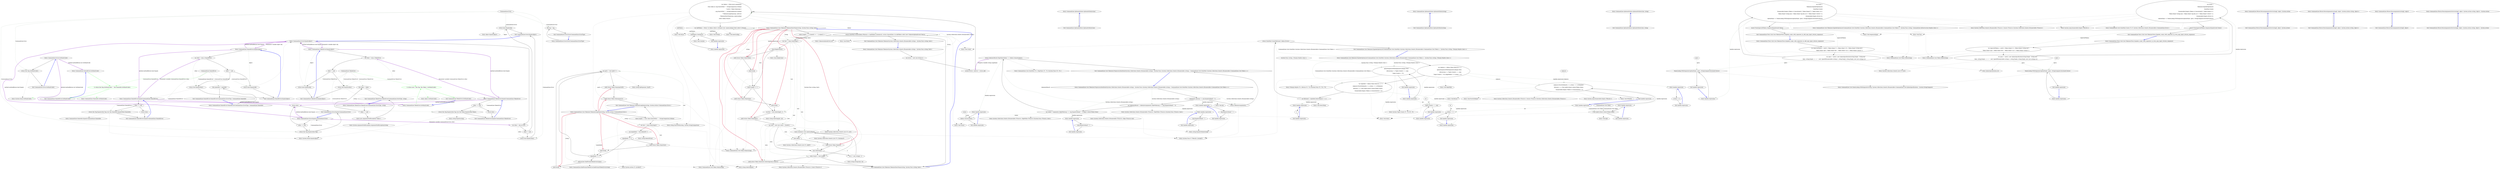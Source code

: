 digraph  {
d34 [cluster="CommandLine.TokenError.GetHashCode()", color=green, community=0, label="0: return new { this.Tag, this.Token }.GetHashCode();", span="164-164"];
d87 [label="CommandLine.TokenError", span=""];
d33 [cluster="CommandLine.TokenError.GetHashCode()", label="Entry CommandLine.TokenError.GetHashCode()", span="162-162"];
d35 [cluster="CommandLine.TokenError.GetHashCode()", label="Exit CommandLine.TokenError.GetHashCode()", span="162-162"];
d36 [cluster="object.GetHashCode()", label="Entry object.GetHashCode()", span="0-0"];
d55 [cluster="CommandLine.NamedError.GetHashCode()", color=green, community=0, label="0: return this.Tag.GetHashCode() ^ this.NameInfo.GetHashCode();", span="237-237"];
d88 [label="CommandLine.NamedError", span=""];
d54 [cluster="CommandLine.NamedError.GetHashCode()", label="Entry CommandLine.NamedError.GetHashCode()", span="235-235"];
d56 [cluster="CommandLine.NamedError.GetHashCode()", label="Exit CommandLine.NamedError.GetHashCode()", span="235-235"];
d14 [cluster="System.Enum.GetHashCode()", label="Entry System.Enum.GetHashCode()", span="0-0"];
d57 [cluster="CommandLine.NameInfo.GetHashCode()", label="Entry CommandLine.NameInfo.GetHashCode()", span="98-98"];
d23 [cluster="CommandLine.TokenError.TokenError(CommandLine.ErrorType, string)", label="this.token = token", span="131-131"];
d29 [cluster="CommandLine.TokenError.Equals(object)", label="return this.Equals(other);", span="152-152"];
d30 [cluster="CommandLine.TokenError.Equals(object)", label="return base.Equals(obj);", span="155-155"];
d39 [cluster="CommandLine.TokenError.Equals(CommandLine.TokenError)", label="return this.Tag.Equals(other.Tag) && this.Token.Equals(other.Token);", span="179-179"];
d11 [cluster="CommandLine.Error.GetHashCode()", label="Entry CommandLine.Error.GetHashCode()", span="98-98"];
d45 [cluster="CommandLine.NamedError.NamedError(CommandLine.ErrorType, CommandLine.NameInfo)", label="this.nameInfo = nameInfo", span="204-204"];
d50 [cluster="CommandLine.NamedError.Equals(object)", label="return this.Equals(other);", span="225-225"];
d51 [cluster="CommandLine.NamedError.Equals(object)", label="return base.Equals(obj);", span="228-228"];
d60 [cluster="CommandLine.NamedError.Equals(CommandLine.NamedError)", label="return this.Tag.Equals(other.Tag) && this.NameInfo.Equals(other.NameInfo);", span="252-252"];
d12 [cluster="CommandLine.Error.GetHashCode()", label="return this.Tag.GetHashCode();", span="100-100"];
d20 [cluster="CommandLine.TokenError.TokenError(CommandLine.ErrorType, string)", label="Entry CommandLine.TokenError.TokenError(CommandLine.ErrorType, string)", span="126-126"];
d21 [cluster="CommandLine.TokenError.TokenError(CommandLine.ErrorType, string)", label="token == null", span="129-129"];
d24 [cluster="CommandLine.TokenError.TokenError(CommandLine.ErrorType, string)", label="Exit CommandLine.TokenError.TokenError(CommandLine.ErrorType, string)", span="126-126"];
d27 [cluster="CommandLine.TokenError.Equals(object)", label="var other = obj as TokenError", span="149-149"];
d28 [cluster="CommandLine.TokenError.Equals(object)", label="other != null", span="150-150"];
d31 [cluster="CommandLine.TokenError.Equals(object)", label="Exit CommandLine.TokenError.Equals(object)", span="147-147"];
d32 [cluster="CommandLine.TokenError.Equals(CommandLine.TokenError)", label="Entry CommandLine.TokenError.Equals(CommandLine.TokenError)", span="172-172"];
d26 [cluster="CommandLine.TokenError.Equals(object)", label="Entry CommandLine.TokenError.Equals(object)", span="147-147"];
d3 [cluster="CommandLine.Error.Equals(object)", label="Entry CommandLine.Error.Equals(object)", span="83-83"];
d37 [cluster="CommandLine.TokenError.Equals(CommandLine.TokenError)", label="other == null", span="174-174"];
d40 [cluster="CommandLine.TokenError.Equals(CommandLine.TokenError)", label="Exit CommandLine.TokenError.Equals(CommandLine.TokenError)", span="172-172"];
d19 [cluster="System.Enum.Equals(object)", label="Entry System.Enum.Equals(object)", span="0-0"];
d41 [cluster="string.Equals(string)", label="Entry string.Equals(string)", span="0-0"];
d13 [cluster="CommandLine.Error.GetHashCode()", label="Exit CommandLine.Error.GetHashCode()", span="98-98"];
d44 [cluster="CommandLine.NamedError.NamedError(CommandLine.ErrorType, CommandLine.NameInfo)", label="Entry CommandLine.NamedError.NamedError(CommandLine.ErrorType, CommandLine.NameInfo)", span="201-201"];
d46 [cluster="CommandLine.NamedError.NamedError(CommandLine.ErrorType, CommandLine.NameInfo)", label="Exit CommandLine.NamedError.NamedError(CommandLine.ErrorType, CommandLine.NameInfo)", span="201-201"];
d48 [cluster="CommandLine.NamedError.Equals(object)", label="var other = obj as NamedError", span="222-222"];
d49 [cluster="CommandLine.NamedError.Equals(object)", label="other != null", span="223-223"];
d52 [cluster="CommandLine.NamedError.Equals(object)", label="Exit CommandLine.NamedError.Equals(object)", span="220-220"];
d53 [cluster="CommandLine.NamedError.Equals(CommandLine.NamedError)", label="Entry CommandLine.NamedError.Equals(CommandLine.NamedError)", span="245-245"];
d47 [cluster="CommandLine.NamedError.Equals(object)", label="Entry CommandLine.NamedError.Equals(object)", span="220-220"];
d58 [cluster="CommandLine.NamedError.Equals(CommandLine.NamedError)", label="other == null", span="247-247"];
d61 [cluster="CommandLine.NamedError.Equals(CommandLine.NamedError)", label="Exit CommandLine.NamedError.Equals(CommandLine.NamedError)", span="245-245"];
d62 [cluster="CommandLine.NameInfo.Equals(CommandLine.NameInfo)", label="Entry CommandLine.NameInfo.Equals(CommandLine.NameInfo)", span="108-108"];
d86 [label="CommandLine.Error", span=""];
d22 [cluster="CommandLine.TokenError.TokenError(CommandLine.ErrorType, string)", label="throw new ArgumentNullException(''token'');", span="129-129"];
d16 [cluster="CommandLine.Error.Equals(CommandLine.Error)", label="return false;", span="112-112"];
d8 [cluster="CommandLine.Error.Equals(object)", label="Exit CommandLine.Error.Equals(object)", span="83-83"];
d4 [cluster="CommandLine.Error.Equals(object)", label="var other = obj as Error", span="85-85"];
d7 [cluster="CommandLine.Error.Equals(object)", label="return base.Equals(obj);", span="91-91"];
d9 [cluster="CommandLine.Error.Equals(CommandLine.Error)", label="Entry CommandLine.Error.Equals(CommandLine.Error)", span="108-108"];
d38 [cluster="CommandLine.TokenError.Equals(CommandLine.TokenError)", label="return false;", span="176-176"];
d17 [cluster="CommandLine.Error.Equals(CommandLine.Error)", label="return this.Tag.Equals(other.Tag);", span="115-115"];
d59 [cluster="CommandLine.NamedError.Equals(CommandLine.NamedError)", label="return false;", span="249-249"];
d1 [cluster="CommandLine.Error.Error(CommandLine.ErrorType)", label="this.tag = tag", span="67-67"];
d6 [cluster="CommandLine.Error.Equals(object)", label="return this.Equals(other);", span="88-88"];
d25 [cluster="System.ArgumentNullException.ArgumentNullException(string)", label="Entry System.ArgumentNullException.ArgumentNullException(string)", span="0-0"];
d15 [cluster="CommandLine.Error.Equals(CommandLine.Error)", label="other == null", span="110-110"];
d18 [cluster="CommandLine.Error.Equals(CommandLine.Error)", label="Exit CommandLine.Error.Equals(CommandLine.Error)", span="108-108"];
d5 [cluster="CommandLine.Error.Equals(object)", label="other != null", span="86-86"];
d10 [cluster="object.Equals(object)", label="Entry object.Equals(object)", span="0-0"];
d0 [cluster="CommandLine.Error.Error(CommandLine.ErrorType)", label="Entry CommandLine.Error.Error(CommandLine.ErrorType)", span="65-65"];
d2 [cluster="CommandLine.Error.Error(CommandLine.ErrorType)", label="Exit CommandLine.Error.Error(CommandLine.ErrorType)", span="65-65"];
m0_130 [cluster="string.Split(params char[])", file="NameInfo.cs", label="Entry string.Split(params char[])", span="0-0"];
m0_62 [cluster="CSharpx.Maybe<T1>.Return<T1, T2>(System.Func<T1, T2>, T2)", file="NameInfo.cs", label="Entry CSharpx.Maybe<T1>.Return<T1, T2>(System.Func<T1, T2>, T2)", span="126-126"];
m0_14 [cluster="Unk.nameLookup", file="NameInfo.cs", label="Entry Unk.nameLookup", span=""];
m0_75 [cluster="System.Collections.Generic.IEnumerable<TSource>.Concat<TSource>(System.Collections.Generic.IEnumerable<TSource>)", file="NameInfo.cs", label="Entry System.Collections.Generic.IEnumerable<TSource>.Concat<TSource>(System.Collections.Generic.IEnumerable<TSource>)", span="0-0"];
m0_128 [cluster="CommandLine.BadFormatTokenError.BadFormatTokenError(string)", file="NameInfo.cs", label="Entry CommandLine.BadFormatTokenError.BadFormatTokenError(string)", span="196-196"];
m0_8 [cluster="string.StartsWith(string, System.StringComparison)", file="NameInfo.cs", label="Entry string.StartsWith(string, System.StringComparison)", span="0-0"];
m0_56 [cluster="Unk.SkipWhile", file="NameInfo.cs", label="Entry Unk.SkipWhile", span=""];
m0_108 [cluster="CommandLine.Core.Token.Name(string)", file="NameInfo.cs", label="Entry CommandLine.Core.Token.Name(string)", span="19-19"];
m0_129 [cluster="System.Action<T>.Invoke(T)", file="NameInfo.cs", label="Entry System.Action<T>.Invoke(T)", span="0-0"];
m0_30 [cluster="Unk.Any", file="NameInfo.cs", label="Entry Unk.Any", span=""];
m0_9 [cluster="CommandLine.Core.Token.Value(string)", file="NameInfo.cs", label="Entry CommandLine.Core.Token.Value(string)", span="24-24"];
m0_13 [cluster="Unk.IsName", file="NameInfo.cs", label="Entry Unk.IsName", span=""];
m0_32 [cluster="System.Func<T, TResult>.Invoke(T)", file="NameInfo.cs", label="Entry System.Func<T, TResult>.Invoke(T)", span="0-0"];
m0_15 [cluster="Unk.Where", file="NameInfo.cs", label="Entry Unk.Where", span=""];
m0_18 [cluster="Unk.Create", file="NameInfo.cs", label="Entry Unk.Create", span=""];
m0_74 [cluster="System.Linq.Enumerable.Empty<TResult>()", file="NameInfo.cs", label="Entry System.Linq.Enumerable.Empty<TResult>()", span="0-0"];
m0_109 [cluster="string.Substring(int, int)", file="NameInfo.cs", label="Entry string.Substring(int, int)", span="0-0"];
m0_110 [cluster="string.String(char, int)", file="NameInfo.cs", label="Entry string.String(char, int)", span="0-0"];
m0_22 [cluster="Unk.Contains", file="NameInfo.cs", label="Entry Unk.Contains", span=""];
m0_73 [cluster="Unk.ToMaybe", file="NameInfo.cs", label="Entry Unk.ToMaybe", span=""];
m0_61 [cluster="System.Tuple.Create<T1, T2>(T1, T2)", file="NameInfo.cs", label="Entry System.Tuple.Create<T1, T2>(T1, T2)", span="0-0"];
m0_80 [cluster="lambda expression", file="NameInfo.cs", label="Entry lambda expression", span="56-56"];
m0_20 [cluster="lambda expression", file="NameInfo.cs", label="!unkTokens.Contains(x)", span="29-29"];
m0_19 [cluster="lambda expression", file="NameInfo.cs", label="Entry lambda expression", span="29-29"];
m0_21 [cluster="lambda expression", file="NameInfo.cs", label="Exit lambda expression", span="29-29"];
m0_37 [cluster="lambda expression", file="NameInfo.cs", label="Entry lambda expression", span="36-36"];
m0_41 [cluster="lambda expression", file="NameInfo.cs", label="Entry lambda expression", span="38-38"];
m0_44 [cluster="lambda expression", file="NameInfo.cs", label="Entry lambda expression", span="39-39"];
m0_48 [cluster="lambda expression", file="NameInfo.cs", label="tokens.Concat(values)", span="40-40"];
m0_47 [cluster="lambda expression", file="NameInfo.cs", label="Entry lambda expression", span="40-40"];
m0_38 [cluster="lambda expression", file="NameInfo.cs", label="arg.EqualsOrdinal(''--'')", span="36-36"];
m0_39 [cluster="lambda expression", file="NameInfo.cs", label="Exit lambda expression", span="36-36"];
m0_42 [cluster="lambda expression", file="NameInfo.cs", label="!arg.EqualsOrdinal(''--'')", span="38-38"];
m0_43 [cluster="lambda expression", file="NameInfo.cs", label="Exit lambda expression", span="38-38"];
m0_45 [cluster="lambda expression", file="NameInfo.cs", label="!arg.EqualsOrdinal(''--'')", span="39-39"];
m0_46 [cluster="lambda expression", file="NameInfo.cs", label="Exit lambda expression", span="39-39"];
m0_49 [cluster="lambda expression", file="NameInfo.cs", label="Exit lambda expression", span="40-40"];
m0_59 [cluster="lambda expression", file="NameInfo.cs", label="optionSequenceWithSeparatorLookup(t.Text)\r\n                    .Return(sep => Tuple.Create(i + 1, sep),\r\n                        Tuple.Create(-1, '\0'))", span="50-52"];
m0_58 [cluster="lambda expression", file="NameInfo.cs", label="Entry lambda expression", span="49-52"];
m0_66 [cluster="lambda expression", file="NameInfo.cs", label="Entry lambda expression", span="52-52"];
m0_70 [cluster="lambda expression", file="NameInfo.cs", label="replaces.FirstOrDefault(x => x.Item1 == i).ToMaybe()\r\n                            .Return(r => t.Text.Split(r.Item2).Select(Token.Value),\r\n                                Enumerable.Empty<Token>().Concat(new[]{ t }))", span="55-57"];
m0_69 [cluster="lambda expression", file="NameInfo.cs", label="Entry lambda expression", span="54-57"];
m0_84 [cluster="lambda expression", file="NameInfo.cs", label="Entry lambda expression", span="59-59"];
m0_64 [cluster="lambda expression", file="NameInfo.cs", label="Tuple.Create(i + 1, sep)", span="51-51"];
m0_60 [cluster="lambda expression", file="NameInfo.cs", label="Exit lambda expression", span="49-52"];
m0_63 [cluster="lambda expression", file="NameInfo.cs", label="Entry lambda expression", span="51-51"];
m0_65 [cluster="lambda expression", file="NameInfo.cs", label="Exit lambda expression", span="51-51"];
m0_67 [cluster="lambda expression", file="NameInfo.cs", label="x.Item1 < 0", span="52-52"];
m0_68 [cluster="lambda expression", file="NameInfo.cs", label="Exit lambda expression", span="52-52"];
m0_78 [cluster="lambda expression", file="NameInfo.cs", label="x.Item1 == i", span="55-55"];
m0_81 [cluster="lambda expression", file="NameInfo.cs", label="t.Text.Split(r.Item2).Select(Token.Value)", span="56-56"];
m0_71 [cluster="lambda expression", file="NameInfo.cs", label="Exit lambda expression", span="54-57"];
m0_77 [cluster="lambda expression", file="NameInfo.cs", label="Entry lambda expression", span="55-55"];
m0_79 [cluster="lambda expression", file="NameInfo.cs", label="Exit lambda expression", span="55-55"];
m0_82 [cluster="lambda expression", file="NameInfo.cs", label="Exit lambda expression", span="56-56"];
m0_85 [cluster="lambda expression", file="NameInfo.cs", label=x, span="59-59"];
m0_86 [cluster="lambda expression", file="NameInfo.cs", label="Exit lambda expression", span="59-59"];
m0_34 [cluster="System.Collections.Generic.IEnumerable<TSource>.Skip<TSource>(int)", file="NameInfo.cs", label="Entry System.Collections.Generic.IEnumerable<TSource>.Skip<TSource>(int)", span="0-0"];
m0_10 [cluster="CommandLine.Core.Tokenizer.TokenizeLongName(string, System.Action<CommandLine.Error>)", file="NameInfo.cs", label="Entry CommandLine.Core.Tokenizer.TokenizeLongName(string, System.Action<CommandLine.Error>)", span="109-109"];
m0_114 [cluster="CommandLine.Core.Tokenizer.TokenizeLongName(string, System.Action<CommandLine.Error>)", file="NameInfo.cs", label="value.Length > 2 && value.StartsWith(''--'', StringComparison.Ordinal)", span="113-113"];
m0_118 [cluster="CommandLine.Core.Tokenizer.TokenizeLongName(string, System.Action<CommandLine.Error>)", file="NameInfo.cs", label="yield return Token.Name(text);", span="119-119"];
m0_119 [cluster="CommandLine.Core.Tokenizer.TokenizeLongName(string, System.Action<CommandLine.Error>)", file="NameInfo.cs", label="yield break;", span="120-120"];
m0_122 [cluster="CommandLine.Core.Tokenizer.TokenizeLongName(string, System.Action<CommandLine.Error>)", file="NameInfo.cs", label="yield break;", span="125-125"];
m0_124 [cluster="CommandLine.Core.Tokenizer.TokenizeLongName(string, System.Action<CommandLine.Error>)", file="NameInfo.cs", label="yield return Token.Name(parts[0]);", span="128-128"];
m0_125 [cluster="CommandLine.Core.Tokenizer.TokenizeLongName(string, System.Action<CommandLine.Error>)", file="NameInfo.cs", label="yield return Token.Value(parts[1]);", span="129-129"];
m0_115 [cluster="CommandLine.Core.Tokenizer.TokenizeLongName(string, System.Action<CommandLine.Error>)", file="NameInfo.cs", label="var text = value.Substring(2)", span="115-115"];
m0_121 [cluster="CommandLine.Core.Tokenizer.TokenizeLongName(string, System.Action<CommandLine.Error>)", file="NameInfo.cs", label="onError(new BadFormatTokenError(value))", span="124-124"];
m0_116 [cluster="CommandLine.Core.Tokenizer.TokenizeLongName(string, System.Action<CommandLine.Error>)", file="NameInfo.cs", label="var equalIndex = text.IndexOf('=')", span="116-116"];
m0_123 [cluster="CommandLine.Core.Tokenizer.TokenizeLongName(string, System.Action<CommandLine.Error>)", file="NameInfo.cs", label="var parts = text.Split('=')", span="127-127"];
m0_117 [cluster="CommandLine.Core.Tokenizer.TokenizeLongName(string, System.Action<CommandLine.Error>)", file="NameInfo.cs", label="equalIndex <= 0", span="117-117"];
m0_120 [cluster="CommandLine.Core.Tokenizer.TokenizeLongName(string, System.Action<CommandLine.Error>)", file="NameInfo.cs", label="equalIndex == 1", span="122-122"];
m0_126 [cluster="CommandLine.Core.Tokenizer.TokenizeLongName(string, System.Action<CommandLine.Error>)", file="NameInfo.cs", label="Exit CommandLine.Core.Tokenizer.TokenizeLongName(string, System.Action<CommandLine.Error>)", span="109-109"];
m0_33 [cluster="System.Collections.Generic.IEnumerable<TSource>.SkipWhile<TSource>(System.Func<TSource, bool>)", file="NameInfo.cs", label="Entry System.Collections.Generic.IEnumerable<TSource>.SkipWhile<TSource>(System.Func<TSource, bool>)", span="0-0"];
m0_17 [cluster="Unk.Concat", file="NameInfo.cs", label="Entry Unk.Concat", span=""];
m0_40 [cluster="string.EqualsOrdinal(string)", file="NameInfo.cs", label="Entry string.EqualsOrdinal(string)", span="35-35"];
m0_31 [cluster="System.Collections.Generic.IEnumerable<TSource>.TakeWhile<TSource>(System.Func<TSource, bool>)", file="NameInfo.cs", label="Entry System.Collections.Generic.IEnumerable<TSource>.TakeWhile<TSource>(System.Func<TSource, bool>)", span="0-0"];
m0_127 [cluster="string.IndexOf(char)", file="NameInfo.cs", label="Entry string.IndexOf(char)", span="0-0"];
m0_35 [cluster="Unk.Select", file="NameInfo.cs", label="Entry Unk.Select", span=""];
m0_36 [cluster="CommandLine.Core.StatePair<T1>.MapValue<T1, T2>(System.Func<T1, T2>)", file="NameInfo.cs", label="Entry CommandLine.Core.StatePair<T1>.MapValue<T1, T2>(System.Func<T1, T2>)", span="66-66"];
m0_0 [cluster="CommandLine.Core.Tokenizer.Tokenize(System.Collections.Generic.IEnumerable<string>, System.Func<string, bool>)", file="NameInfo.cs", label="Entry CommandLine.Core.Tokenizer.Tokenize(System.Collections.Generic.IEnumerable<string>, System.Func<string, bool>)", span="12-12"];
m0_1 [cluster="CommandLine.Core.Tokenizer.Tokenize(System.Collections.Generic.IEnumerable<string>, System.Func<string, bool>)", file="NameInfo.cs", label="var errors = new List<Error>()", span="16-16"];
m0_3 [cluster="CommandLine.Core.Tokenizer.Tokenize(System.Collections.Generic.IEnumerable<string>, System.Func<string, bool>)", file="NameInfo.cs", label="var tokens = (from arg in arguments\r\n                          from token in !arg.StartsWith(''-'', StringComparison.Ordinal)\r\n                               ? new[] { Token.Value(arg) }\r\n                               : arg.StartsWith(''--'', StringComparison.Ordinal)\r\n                                     ? TokenizeLongName(arg, onError)\r\n                                     : TokenizeShortName(arg, nameLookup)\r\n                          select token).ToList()", span="19-25"];
m0_4 [cluster="CommandLine.Core.Tokenizer.Tokenize(System.Collections.Generic.IEnumerable<string>, System.Func<string, bool>)", file="NameInfo.cs", label="var unkTokens = (from t in tokens where t.IsName() && !nameLookup(t.Text) select t).ToList()", span="27-27"];
m0_2 [cluster="CommandLine.Core.Tokenizer.Tokenize(System.Collections.Generic.IEnumerable<string>, System.Func<string, bool>)", file="NameInfo.cs", label="Action<Error> onError = errors.Add", span="17-17"];
m0_5 [cluster="CommandLine.Core.Tokenizer.Tokenize(System.Collections.Generic.IEnumerable<string>, System.Func<string, bool>)", file="NameInfo.cs", label="return StatePair.Create(tokens.Where(x=>!unkTokens.Contains(x)), errors.Concat(from t in unkTokens select new UnknownOptionError(t.Text)));", span="29-29"];
m0_6 [cluster="CommandLine.Core.Tokenizer.Tokenize(System.Collections.Generic.IEnumerable<string>, System.Func<string, bool>)", file="NameInfo.cs", label="Exit CommandLine.Core.Tokenizer.Tokenize(System.Collections.Generic.IEnumerable<string>, System.Func<string, bool>)", span="12-12"];
m0_23 [cluster="CommandLine.Core.Tokenizer.PreprocessDashDash(System.Collections.Generic.IEnumerable<string>, System.Func<System.Collections.Generic.IEnumerable<string>, CommandLine.Core.StatePair<System.Collections.Generic.IEnumerable<CommandLine.Core.Token>>>)", file="NameInfo.cs", label="Entry CommandLine.Core.Tokenizer.PreprocessDashDash(System.Collections.Generic.IEnumerable<string>, System.Func<System.Collections.Generic.IEnumerable<string>, CommandLine.Core.StatePair<System.Collections.Generic.IEnumerable<CommandLine.Core.Token>>>)", span="32-32"];
m0_24 [cluster="CommandLine.Core.Tokenizer.PreprocessDashDash(System.Collections.Generic.IEnumerable<string>, System.Func<System.Collections.Generic.IEnumerable<string>, CommandLine.Core.StatePair<System.Collections.Generic.IEnumerable<CommandLine.Core.Token>>>)", file="NameInfo.cs", label="arguments.Any(arg => arg.EqualsOrdinal(''--''))", span="36-36"];
m0_25 [cluster="CommandLine.Core.Tokenizer.PreprocessDashDash(System.Collections.Generic.IEnumerable<string>, System.Func<System.Collections.Generic.IEnumerable<string>, CommandLine.Core.StatePair<System.Collections.Generic.IEnumerable<CommandLine.Core.Token>>>)", file="NameInfo.cs", label="var tokenizerResult = tokenizer(arguments.TakeWhile(arg => !arg.EqualsOrdinal(''--'')))", span="38-38"];
m0_26 [cluster="CommandLine.Core.Tokenizer.PreprocessDashDash(System.Collections.Generic.IEnumerable<string>, System.Func<System.Collections.Generic.IEnumerable<string>, CommandLine.Core.StatePair<System.Collections.Generic.IEnumerable<CommandLine.Core.Token>>>)", file="NameInfo.cs", label="var values = arguments.SkipWhile(arg => !arg.EqualsOrdinal(''--'')).Skip(1).Select(Token.Value)", span="39-39"];
m0_28 [cluster="CommandLine.Core.Tokenizer.PreprocessDashDash(System.Collections.Generic.IEnumerable<string>, System.Func<System.Collections.Generic.IEnumerable<string>, CommandLine.Core.StatePair<System.Collections.Generic.IEnumerable<CommandLine.Core.Token>>>)", file="NameInfo.cs", label="return tokenizer(arguments);", span="42-42"];
m0_27 [cluster="CommandLine.Core.Tokenizer.PreprocessDashDash(System.Collections.Generic.IEnumerable<string>, System.Func<System.Collections.Generic.IEnumerable<string>, CommandLine.Core.StatePair<System.Collections.Generic.IEnumerable<CommandLine.Core.Token>>>)", file="NameInfo.cs", label="return tokenizerResult.MapValue(tokens => tokens.Concat(values));", span="40-40"];
m0_29 [cluster="CommandLine.Core.Tokenizer.PreprocessDashDash(System.Collections.Generic.IEnumerable<string>, System.Func<System.Collections.Generic.IEnumerable<string>, CommandLine.Core.StatePair<System.Collections.Generic.IEnumerable<CommandLine.Core.Token>>>)", file="NameInfo.cs", label="Exit CommandLine.Core.Tokenizer.PreprocessDashDash(System.Collections.Generic.IEnumerable<string>, System.Func<System.Collections.Generic.IEnumerable<string>, CommandLine.Core.StatePair<System.Collections.Generic.IEnumerable<CommandLine.Core.Token>>>)", span="32-32"];
m0_12 [cluster="Unk.ToList", file="NameInfo.cs", label="Entry Unk.ToList", span=""];
m0_76 [cluster="Unk.Return", file="NameInfo.cs", label="Entry Unk.Return", span=""];
m0_112 [cluster="System.Collections.Generic.List<T>.Add(T)", file="NameInfo.cs", label="Entry System.Collections.Generic.List<T>.Add(T)", span="0-0"];
m0_107 [cluster="char.IsDigit(char)", file="NameInfo.cs", label="Entry char.IsDigit(char)", span="0-0"];
m0_7 [cluster="System.Collections.Generic.List<T>.List()", file="NameInfo.cs", label="Entry System.Collections.Generic.List<T>.List()", span="0-0"];
m0_16 [cluster="UnknownOptionError.cstr", file="NameInfo.cs", label="Entry UnknownOptionError.cstr", span=""];
m0_113 [cluster="System.Collections.Generic.IEnumerable<TSource>.Count<TSource>()", file="NameInfo.cs", label="Entry System.Collections.Generic.IEnumerable<TSource>.Count<TSource>()", span="0-0"];
m0_57 [cluster="Unk.SelectMany", file="NameInfo.cs", label="Entry Unk.SelectMany", span=""];
m0_72 [cluster="Unk.FirstOrDefault", file="NameInfo.cs", label="Entry Unk.FirstOrDefault", span=""];
m0_83 [cluster="Unk.Split", file="NameInfo.cs", label="Entry Unk.Split", span=""];
m0_11 [cluster="CommandLine.Core.Tokenizer.TokenizeShortName(string, System.Func<string, bool>)", file="NameInfo.cs", label="Entry CommandLine.Core.Tokenizer.TokenizeShortName(string, System.Func<string, bool>)", span="64-64"];
m0_87 [cluster="CommandLine.Core.Tokenizer.TokenizeShortName(string, System.Func<string, bool>)", file="NameInfo.cs", label="value.Length > 1 || value[0] == '-' || value[1] != '-'", span="68-68"];
m0_90 [cluster="CommandLine.Core.Tokenizer.TokenizeShortName(string, System.Func<string, bool>)", file="NameInfo.cs", label="yield return Token.Value(value);", span="74-74"];
m0_91 [cluster="CommandLine.Core.Tokenizer.TokenizeShortName(string, System.Func<string, bool>)", file="NameInfo.cs", label="yield break;", span="75-75"];
m0_93 [cluster="CommandLine.Core.Tokenizer.TokenizeShortName(string, System.Func<string, bool>)", file="NameInfo.cs", label="yield return Token.Name(text);", span="80-80"];
m0_94 [cluster="CommandLine.Core.Tokenizer.TokenizeShortName(string, System.Func<string, bool>)", file="NameInfo.cs", label="yield break;", span="81-81"];
m0_96 [cluster="CommandLine.Core.Tokenizer.TokenizeShortName(string, System.Func<string, bool>)", file="NameInfo.cs", label="yield return Token.Name(first);", span="85-85"];
m0_102 [cluster="CommandLine.Core.Tokenizer.TokenizeShortName(string, System.Func<string, bool>)", file="NameInfo.cs", label="yield return Token.Name(n);", span="95-95"];
m0_104 [cluster="CommandLine.Core.Tokenizer.TokenizeShortName(string, System.Func<string, bool>)", file="NameInfo.cs", label="yield return Token.Value(text.Substring(seen.Count()));", span="104-104"];
m0_88 [cluster="CommandLine.Core.Tokenizer.TokenizeShortName(string, System.Func<string, bool>)", file="NameInfo.cs", label="var text = value.Substring(1)", span="70-70"];
m0_92 [cluster="CommandLine.Core.Tokenizer.TokenizeShortName(string, System.Func<string, bool>)", file="NameInfo.cs", label="value.Length == 2", span="78-78"];
m0_100 [cluster="CommandLine.Core.Tokenizer.TokenizeShortName(string, System.Func<string, bool>)", file="NameInfo.cs", label="!seen.Contains(c) && nameLookup(n)", span="92-92"];
m0_89 [cluster="CommandLine.Core.Tokenizer.TokenizeShortName(string, System.Func<string, bool>)", file="NameInfo.cs", label="char.IsDigit(text[0])", span="72-72"];
m0_95 [cluster="CommandLine.Core.Tokenizer.TokenizeShortName(string, System.Func<string, bool>)", file="NameInfo.cs", label="var first = text.Substring(0, 1)", span="84-84"];
m0_98 [cluster="CommandLine.Core.Tokenizer.TokenizeShortName(string, System.Func<string, bool>)", file="NameInfo.cs", label="text.Substring(1)", span="89-89"];
m0_103 [cluster="CommandLine.Core.Tokenizer.TokenizeShortName(string, System.Func<string, bool>)", file="NameInfo.cs", label="seen.Count() < text.Length", span="102-102"];
m0_97 [cluster="CommandLine.Core.Tokenizer.TokenizeShortName(string, System.Func<string, bool>)", file="NameInfo.cs", label="var seen = new List<char> { first[0] }", span="87-87"];
m0_101 [cluster="CommandLine.Core.Tokenizer.TokenizeShortName(string, System.Func<string, bool>)", file="NameInfo.cs", label="seen.Add(c)", span="94-94"];
m0_99 [cluster="CommandLine.Core.Tokenizer.TokenizeShortName(string, System.Func<string, bool>)", file="NameInfo.cs", label="var n = new string(c, 1)", span="91-91"];
m0_105 [cluster="CommandLine.Core.Tokenizer.TokenizeShortName(string, System.Func<string, bool>)", file="NameInfo.cs", label="Exit CommandLine.Core.Tokenizer.TokenizeShortName(string, System.Func<string, bool>)", span="64-64"];
m0_50 [cluster="CommandLine.Core.Tokenizer.ExplodeOptionList(CommandLine.Core.StatePair<System.Collections.Generic.IEnumerable<CommandLine.Core.Token>>, System.Func<string, CSharpx.Maybe<char>>)", file="NameInfo.cs", label="Entry CommandLine.Core.Tokenizer.ExplodeOptionList(CommandLine.Core.StatePair<System.Collections.Generic.IEnumerable<CommandLine.Core.Token>>, System.Func<string, CSharpx.Maybe<char>>)", span="45-45"];
m0_51 [cluster="CommandLine.Core.Tokenizer.ExplodeOptionList(CommandLine.Core.StatePair<System.Collections.Generic.IEnumerable<CommandLine.Core.Token>>, System.Func<string, CSharpx.Maybe<char>>)", file="NameInfo.cs", label="var replaces = tokens.Value.Select((t,i) =>\r\n                optionSequenceWithSeparatorLookup(t.Text)\r\n                    .Return(sep => Tuple.Create(i + 1, sep),\r\n                        Tuple.Create(-1, '\0'))).SkipWhile(x => x.Item1 < 0)", span="49-52"];
m0_52 [cluster="CommandLine.Core.Tokenizer.ExplodeOptionList(CommandLine.Core.StatePair<System.Collections.Generic.IEnumerable<CommandLine.Core.Token>>, System.Func<string, CSharpx.Maybe<char>>)", file="NameInfo.cs", label="var exploded = tokens.Value.Select((t, i) =>\r\n                        replaces.FirstOrDefault(x => x.Item1 == i).ToMaybe()\r\n                            .Return(r => t.Text.Split(r.Item2).Select(Token.Value),\r\n                                Enumerable.Empty<Token>().Concat(new[]{ t })))", span="54-57"];
m0_54 [cluster="CommandLine.Core.Tokenizer.ExplodeOptionList(CommandLine.Core.StatePair<System.Collections.Generic.IEnumerable<CommandLine.Core.Token>>, System.Func<string, CSharpx.Maybe<char>>)", file="NameInfo.cs", label="return StatePair.Create(flattened, tokens.Errors);", span="61-61"];
m0_53 [cluster="CommandLine.Core.Tokenizer.ExplodeOptionList(CommandLine.Core.StatePair<System.Collections.Generic.IEnumerable<CommandLine.Core.Token>>, System.Func<string, CSharpx.Maybe<char>>)", file="NameInfo.cs", label="var flattened = exploded.SelectMany(x => x)", span="59-59"];
m0_55 [cluster="CommandLine.Core.Tokenizer.ExplodeOptionList(CommandLine.Core.StatePair<System.Collections.Generic.IEnumerable<CommandLine.Core.Token>>, System.Func<string, CSharpx.Maybe<char>>)", file="NameInfo.cs", label="Exit CommandLine.Core.Tokenizer.ExplodeOptionList(CommandLine.Core.StatePair<System.Collections.Generic.IEnumerable<CommandLine.Core.Token>>, System.Func<string, CSharpx.Maybe<char>>)", span="45-45"];
m0_111 [cluster="System.Collections.Generic.List<T>.Contains(T)", file="NameInfo.cs", label="Entry System.Collections.Generic.List<T>.Contains(T)", span="0-0"];
m0_106 [cluster="string.Substring(int)", file="NameInfo.cs", label="Entry string.Substring(int)", span="0-0"];
m0_131 [file="NameInfo.cs", label=unkTokens, span=""];
m0_132 [file="NameInfo.cs", label=values, span=""];
m0_133 [file="NameInfo.cs", label="System.Func<string, CSharpx.Maybe<char>>", span=""];
m0_134 [file="NameInfo.cs", label=int, span=""];
m0_135 [file="NameInfo.cs", label=replaces, span=""];
m0_136 [file="NameInfo.cs", label=int, span=""];
m0_137 [file="NameInfo.cs", label="CommandLine.Core.Token", span=""];
m1_0 [cluster="CommandLine.OptionAttribute.OptionAttribute(char)", file="ReflectionExtensions.cs", label="Entry CommandLine.OptionAttribute.OptionAttribute(char)", span="45-45"];
m1_1 [cluster="CommandLine.OptionAttribute.OptionAttribute(char)", file="ReflectionExtensions.cs", label="Exit CommandLine.OptionAttribute.OptionAttribute(char)", span="45-45"];
m1_2 [cluster="CommandLine.OptionAttribute.OptionAttribute(string)", file="ReflectionExtensions.cs", label="Entry CommandLine.OptionAttribute.OptionAttribute(string)", span="54-54"];
m1_3 [cluster="CommandLine.OptionAttribute.OptionAttribute(string)", file="ReflectionExtensions.cs", label="Exit CommandLine.OptionAttribute.OptionAttribute(string)", span="54-54"];
m1_4 [cluster="CommandLine.OptionAttribute.OptionAttribute(char, string)", file="ReflectionExtensions.cs", label="Entry CommandLine.OptionAttribute.OptionAttribute(char, string)", span="64-64"];
m1_5 [cluster="CommandLine.OptionAttribute.OptionAttribute(char, string)", file="ReflectionExtensions.cs", label="Exit CommandLine.OptionAttribute.OptionAttribute(char, string)", span="64-64"];
m2_10 [cluster="System.Linq.Enumerable.Empty<TResult>()", file="Token.cs", label="Entry System.Linq.Enumerable.Empty<TResult>()", span="0-0"];
m2_12 [cluster="CommandLine.Core.StatePair.Create<T>(T, System.Collections.Generic.IEnumerable<CommandLine.Error>)", file="Token.cs", label="Entry CommandLine.Core.StatePair.Create<T>(T, System.Collections.Generic.IEnumerable<CommandLine.Error>)", span="58-58"];
m2_20 [cluster="CommandLine.Tests.Unit.Core.TokenizerTests.Explode_scalar_with_separator_in_even_args_input_returns_sequence()", file="Token.cs", label="Entry CommandLine.Tests.Unit.Core.TokenizerTests.Explode_scalar_with_separator_in_even_args_input_returns_sequence()", span="37-37"];
m2_21 [cluster="CommandLine.Tests.Unit.Core.TokenizerTests.Explode_scalar_with_separator_in_even_args_input_returns_sequence()", file="Token.cs", label="var expectedTokens = new[] { Token.Name(''x''), Token.Name(''string-seq''),\r\n                Token.Value(''aaa''), Token.Value(''bb''),  Token.Value(''cccc''), Token.Name(''switch'') }", span="40-41"];
m2_22 [cluster="CommandLine.Tests.Unit.Core.TokenizerTests.Explode_scalar_with_separator_in_even_args_input_returns_sequence()", file="Token.cs", label="var specs = new[] { new OptionSpecification(string.Empty, ''string-seq'',\r\n                false, string.Empty, -1, -1, ',', null, typeof(IEnumerable<string>), string.Empty, string.Empty, new List<string>())}", span="42-43"];
m2_24 [cluster="CommandLine.Tests.Unit.Core.TokenizerTests.Explode_scalar_with_separator_in_even_args_input_returns_sequence()", file="Token.cs", label="Assert.True(expectedTokens.SequenceEqual(result.Value))", span="55-55"];
m2_23 [cluster="CommandLine.Tests.Unit.Core.TokenizerTests.Explode_scalar_with_separator_in_even_args_input_returns_sequence()", file="Token.cs", label="var result =\r\n                Tokenizer.ExplodeOptionList(\r\n                    StatePair.Create(\r\n                        Enumerable.Empty<Token>().Concat(new[] { Token.Name(''x''),\r\n                            Token.Name(''string-seq''), Token.Value(''aaa,bb,cccc''), Token.Name(''switch'') }),\r\n                        Enumerable.Empty<Error>()),\r\n                        optionName => NameLookup.WithSeparator(optionName, specs, StringComparer.InvariantCulture))", span="46-52"];
m2_25 [cluster="CommandLine.Tests.Unit.Core.TokenizerTests.Explode_scalar_with_separator_in_even_args_input_returns_sequence()", file="Token.cs", label="Exit CommandLine.Tests.Unit.Core.TokenizerTests.Explode_scalar_with_separator_in_even_args_input_returns_sequence()", span="37-37"];
m2_8 [cluster="OptionSpecification.cstr", file="Token.cs", label="Entry OptionSpecification.cstr", span=""];
m2_19 [cluster="CommandLine.Core.NameLookup.WithSeparator(string, System.Collections.Generic.IEnumerable<CommandLine.Core.OptionSpecification>, System.StringComparer)", file="Token.cs", label="Entry CommandLine.Core.NameLookup.WithSeparator(string, System.Collections.Generic.IEnumerable<CommandLine.Core.OptionSpecification>, System.StringComparer)", span="16-16"];
m2_15 [cluster="Unk.True", file="Token.cs", label="Entry Unk.True", span=""];
m2_0 [cluster="CommandLine.Tests.Unit.Core.TokenizerTests.Explode_scalar_with_separator_in_odd_args_input_returns_sequence()", file="Token.cs", label="Entry CommandLine.Tests.Unit.Core.TokenizerTests.Explode_scalar_with_separator_in_odd_args_input_returns_sequence()", span="13-13"];
m2_1 [cluster="CommandLine.Tests.Unit.Core.TokenizerTests.Explode_scalar_with_separator_in_odd_args_input_returns_sequence()", file="Token.cs", label="var expectedTokens = new[] { Token.Name(''i''), Token.Value(''10''), Token.Name(''string-seq''),\r\n                Token.Value(''aaa''), Token.Value(''bb''),  Token.Value(''cccc''), Token.Name(''switch'') }", span="16-17"];
m2_2 [cluster="CommandLine.Tests.Unit.Core.TokenizerTests.Explode_scalar_with_separator_in_odd_args_input_returns_sequence()", file="Token.cs", label="var specs = new[] { new OptionSpecification(string.Empty, ''string-seq'',\r\n                false, string.Empty, -1, -1, ',', null, typeof(IEnumerable<string>), string.Empty, string.Empty, new List<string>())}", span="18-19"];
m2_4 [cluster="CommandLine.Tests.Unit.Core.TokenizerTests.Explode_scalar_with_separator_in_odd_args_input_returns_sequence()", file="Token.cs", label="Assert.True(expectedTokens.SequenceEqual(result.Value))", span="31-31"];
m2_3 [cluster="CommandLine.Tests.Unit.Core.TokenizerTests.Explode_scalar_with_separator_in_odd_args_input_returns_sequence()", file="Token.cs", label="var result =\r\n                Tokenizer.ExplodeOptionList(\r\n                    StatePair.Create(\r\n                        Enumerable.Empty<Token>().Concat(new[] { Token.Name(''i''), Token.Value(''10''),\r\n                            Token.Name(''string-seq''), Token.Value(''aaa,bb,cccc''), Token.Name(''switch'') }),\r\n                        Enumerable.Empty<Error>()),\r\n                        optionName => NameLookup.WithSeparator(optionName, specs, StringComparer.InvariantCulture))", span="22-28"];
m2_5 [cluster="CommandLine.Tests.Unit.Core.TokenizerTests.Explode_scalar_with_separator_in_odd_args_input_returns_sequence()", file="Token.cs", label="Exit CommandLine.Tests.Unit.Core.TokenizerTests.Explode_scalar_with_separator_in_odd_args_input_returns_sequence()", span="13-13"];
m2_26 [cluster="lambda expression", file="Token.cs", label="Entry lambda expression", span="52-52"];
m2_17 [cluster="lambda expression", file="Token.cs", label="NameLookup.WithSeparator(optionName, specs, StringComparer.InvariantCulture)", span="28-28"];
m2_16 [cluster="lambda expression", file="Token.cs", label="Entry lambda expression", span="28-28"];
m2_18 [cluster="lambda expression", file="Token.cs", label="Exit lambda expression", span="28-28"];
m2_27 [cluster="lambda expression", file="Token.cs", label="NameLookup.WithSeparator(optionName, specs, StringComparer.InvariantCulture)", span="52-52"];
m2_28 [cluster="lambda expression", file="Token.cs", label="Exit lambda expression", span="52-52"];
m2_6 [cluster="CommandLine.Core.Token.Name(string)", file="Token.cs", label="Entry CommandLine.Core.Token.Name(string)", span="19-19"];
m2_14 [cluster="Unk.SequenceEqual", file="Token.cs", label="Entry Unk.SequenceEqual", span=""];
m2_13 [cluster="CommandLine.Core.Tokenizer.ExplodeOptionList(CommandLine.Core.StatePair<System.Collections.Generic.IEnumerable<CommandLine.Core.Token>>, System.Func<string, CommandLine.Infrastructure.Maybe<char>>)", file="Token.cs", label="Entry CommandLine.Core.Tokenizer.ExplodeOptionList(CommandLine.Core.StatePair<System.Collections.Generic.IEnumerable<CommandLine.Core.Token>>, System.Func<string, CommandLine.Infrastructure.Maybe<char>>)", span="44-44"];
m2_11 [cluster="System.Collections.Generic.IEnumerable<TSource>.Concat<TSource>(System.Collections.Generic.IEnumerable<TSource>)", file="Token.cs", label="Entry System.Collections.Generic.IEnumerable<TSource>.Concat<TSource>(System.Collections.Generic.IEnumerable<TSource>)", span="0-0"];
m2_7 [cluster="CommandLine.Core.Token.Value(string)", file="Token.cs", label="Entry CommandLine.Core.Token.Value(string)", span="24-24"];
m2_9 [cluster="System.Collections.Generic.List<T>.List()", file="Token.cs", label="Entry System.Collections.Generic.List<T>.List()", span="0-0"];
m2_29 [file="Token.cs", label=specs, span=""];
m2_30 [file="Token.cs", label=specs, span=""];
m4_4 [cluster="CommandLine.IParser.ParseArgumentsStrict(string[], object, System.Action)", file="TokenPartitioner.cs", label="Entry CommandLine.IParser.ParseArgumentsStrict(string[], object, System.Action)", span="78-78"];
m4_5 [cluster="CommandLine.IParser.ParseArgumentsStrict(string[], object, System.Action)", file="TokenPartitioner.cs", label="Exit CommandLine.IParser.ParseArgumentsStrict(string[], object, System.Action)", span="78-78"];
m4_2 [cluster="CommandLine.IParser.ParseArguments(string[], object, System.Action<string, object>)", file="TokenPartitioner.cs", label="Entry CommandLine.IParser.ParseArguments(string[], object, System.Action<string, object>)", span="64-64"];
m4_3 [cluster="CommandLine.IParser.ParseArguments(string[], object, System.Action<string, object>)", file="TokenPartitioner.cs", label="Exit CommandLine.IParser.ParseArguments(string[], object, System.Action<string, object>)", span="64-64"];
m4_0 [cluster="CommandLine.IParser.ParseArguments(string[], object)", file="TokenPartitioner.cs", label="Entry CommandLine.IParser.ParseArguments(string[], object)", span="49-49"];
m4_1 [cluster="CommandLine.IParser.ParseArguments(string[], object)", file="TokenPartitioner.cs", label="Exit CommandLine.IParser.ParseArguments(string[], object)", span="49-49"];
m4_6 [cluster="CommandLine.IParser.ParseArgumentsStrict(string[], object, System.Action<string, object>, System.Action)", file="TokenPartitioner.cs", label="Entry CommandLine.IParser.ParseArgumentsStrict(string[], object, System.Action<string, object>, System.Action)", span="95-95"];
m4_7 [cluster="CommandLine.IParser.ParseArgumentsStrict(string[], object, System.Action<string, object>, System.Action)", file="TokenPartitioner.cs", label="Exit CommandLine.IParser.ParseArgumentsStrict(string[], object, System.Action<string, object>, System.Action)", span="95-95"];
d34 -> d35  [color=green, key=0, style=solid];
d34 -> d36  [color=green, key=2, style=dotted];
d87 -> d34  [color=green, key=1, label="CommandLine.TokenError", style=dashed];
d87 -> d23  [color=darkseagreen4, key=1, label="CommandLine.TokenError", style=dashed];
d87 -> d29  [color=darkseagreen4, key=1, label="CommandLine.TokenError", style=dashed];
d87 -> d30  [color=darkseagreen4, key=1, label="CommandLine.TokenError", style=dashed];
d87 -> d39  [color=darkseagreen4, key=1, label="CommandLine.TokenError", style=dashed];
d33 -> d34  [color=green, key=0, style=solid];
d35 -> d33  [color=blue, key=0, style=bold];
d55 -> d56  [color=green, key=0, style=solid];
d55 -> d14  [color=green, key=2, style=dotted];
d55 -> d57  [color=green, key=2, style=dotted];
d88 -> d55  [color=green, key=1, label="CommandLine.NamedError", style=dashed];
d88 -> d45  [color=darkseagreen4, key=1, label="CommandLine.NamedError", style=dashed];
d88 -> d50  [color=darkseagreen4, key=1, label="CommandLine.NamedError", style=dashed];
d88 -> d51  [color=darkseagreen4, key=1, label="CommandLine.NamedError", style=dashed];
d88 -> d60  [color=darkseagreen4, key=1, label="CommandLine.NamedError", style=dashed];
d54 -> d55  [color=green, key=0, style=solid];
d56 -> d54  [color=blue, key=0, style=bold];
d23 -> d24  [key=0, style=solid];
d29 -> d31  [key=0, style=solid];
d29 -> d32  [key=2, style=dotted];
d30 -> d31  [key=0, style=solid];
d30 -> d3  [key=2, style=dotted];
d39 -> d40  [key=0, style=solid];
d39 -> d19  [key=2, style=dotted];
d39 -> d41  [key=2, style=dotted];
d11 -> d33  [color=darkorchid, key=3, label="method methodReturn int GetHashCode", style=bold];
d11 -> d54  [color=darkorchid, key=3, label="method methodReturn int GetHashCode", style=bold];
d11 -> d12  [key=0, style=solid];
d45 -> d46  [key=0, style=solid];
d50 -> d52  [key=0, style=solid];
d50 -> d53  [key=2, style=dotted];
d51 -> d52  [key=0, style=solid];
d51 -> d3  [key=2, style=dotted];
d60 -> d61  [key=0, style=solid];
d60 -> d19  [key=2, style=dotted];
d60 -> d62  [key=2, style=dotted];
d12 -> d14  [key=2, style=dotted];
d12 -> d13  [key=0, style=solid];
d20 -> d23  [color=darkseagreen4, key=1, label=string, style=dashed];
d20 -> d21  [key=0, style=solid];
d21 -> d23  [key=0, style=solid];
d21 -> d22  [key=0, style=solid];
d24 -> d20  [color=blue, key=0, style=bold];
d27 -> d29  [color=darkseagreen4, key=1, label=other, style=dashed];
d27 -> d28  [key=0, style=solid];
d28 -> d29  [key=0, style=solid];
d28 -> d30  [key=0, style=solid];
d31 -> d26  [color=blue, key=0, style=bold];
d32 -> d39  [color=darkseagreen4, key=1, label="CommandLine.TokenError", style=dashed];
d32 -> d27  [color=darkorchid, key=3, label="Parameter variable CommandLine.TokenError other", style=bold];
d32 -> d37  [key=0, style=solid];
d32 -> d16  [color=darkorchid, key=3, label="method methodReturn bool Equals", style=bold];
d26 -> d30  [color=darkseagreen4, key=1, label=object, style=dashed];
d26 -> d27  [key=0, style=solid];
d26 -> d32  [color=darkorchid, key=3, label="method methodReturn bool Equals", style=bold];
d26 -> d3  [color=darkorchid, key=3, label="method methodReturn bool Equals", style=bold];
d3 -> d26  [color=darkorchid, key=3, label="Parameter variable object obj", style=bold];
d3 -> d4  [key=0, style=solid];
d3 -> d7  [color=darkseagreen4, key=1, label=object, style=dashed];
d3 -> d9  [color=darkorchid, key=3, label="method methodReturn bool Equals", style=bold];
d3 -> d47  [color=darkorchid, key=3, label="Parameter variable object obj", style=bold];
d37 -> d39  [key=0, style=solid];
d37 -> d38  [key=0, style=solid];
d40 -> d32  [color=blue, key=0, style=bold];
d13 -> d11  [color=blue, key=0, style=bold];
d44 -> d45  [key=0, style=solid];
d46 -> d44  [color=blue, key=0, style=bold];
d48 -> d50  [color=darkseagreen4, key=1, label=other, style=dashed];
d48 -> d49  [key=0, style=solid];
d49 -> d50  [key=0, style=solid];
d49 -> d51  [key=0, style=solid];
d52 -> d47  [color=blue, key=0, style=bold];
d53 -> d60  [color=darkseagreen4, key=1, label="CommandLine.NamedError", style=dashed];
d53 -> d48  [color=darkorchid, key=3, label="Parameter variable CommandLine.NamedError other", style=bold];
d53 -> d58  [key=0, style=solid];
d53 -> d16  [color=darkorchid, key=3, label="method methodReturn bool Equals", style=bold];
d47 -> d51  [color=darkseagreen4, key=1, label=object, style=dashed];
d47 -> d3  [color=darkorchid, key=3, label="method methodReturn bool Equals", style=bold];
d47 -> d48  [key=0, style=solid];
d47 -> d53  [color=darkorchid, key=3, label="method methodReturn bool Equals", style=bold];
d58 -> d60  [key=0, style=solid];
d58 -> d59  [key=0, style=solid];
d61 -> d53  [color=blue, key=0, style=bold];
d86 -> d12  [color=darkseagreen4, key=1, label="CommandLine.Error", style=dashed];
d86 -> d1  [color=darkseagreen4, key=1, label="CommandLine.Error", style=dashed];
d86 -> d6  [color=darkseagreen4, key=1, label="CommandLine.Error", style=dashed];
d86 -> d7  [color=darkseagreen4, key=1, label="CommandLine.Error", style=dashed];
d86 -> d17  [color=darkseagreen4, key=1, label="CommandLine.Error", style=dashed];
d22 -> d24  [key=0, style=solid];
d22 -> d25  [key=2, style=dotted];
d16 -> d18  [key=0, style=solid];
d8 -> d3  [color=blue, key=0, style=bold];
d4 -> d5  [key=0, style=solid];
d4 -> d6  [color=darkseagreen4, key=1, label=other, style=dashed];
d7 -> d8  [key=0, style=solid];
d7 -> d10  [key=2, style=dotted];
d9 -> d16  [color=darkorchid, key=3, label="method methodReturn bool Equals", style=bold];
d9 -> d4  [color=darkorchid, key=3, label="Parameter variable CommandLine.Error other", style=bold];
d9 -> d15  [key=0, style=solid];
d9 -> d17  [color=darkseagreen4, key=1, label="CommandLine.Error", style=dashed];
d38 -> d40  [key=0, style=solid];
d17 -> d19  [key=2, style=dotted];
d17 -> d18  [key=0, style=solid];
d59 -> d61  [key=0, style=solid];
d1 -> d2  [key=0, style=solid];
d6 -> d8  [key=0, style=solid];
d6 -> d9  [key=2, style=dotted];
d15 -> d16  [key=0, style=solid];
d15 -> d17  [key=0, style=solid];
d18 -> d9  [color=blue, key=0, style=bold];
d5 -> d7  [key=0, style=solid];
d5 -> d6  [key=0, style=solid];
d0 -> d1  [key=0, style=solid];
d2 -> d0  [color=blue, key=0, style=bold];
m0_80 -> m0_81  [key=0, style=solid];
m0_20 -> m0_21  [key=0, style=solid];
m0_20 -> m0_22  [key=2, style=dotted];
m0_19 -> m0_20  [key=0, style=solid];
m0_21 -> m0_19  [color=blue, key=0, style=bold];
m0_37 -> m0_38  [key=0, style=solid];
m0_41 -> m0_42  [key=0, style=solid];
m0_44 -> m0_45  [key=0, style=solid];
m0_48 -> m0_49  [key=0, style=solid];
m0_48 -> m0_17  [key=2, style=dotted];
m0_47 -> m0_48  [key=0, style=solid];
m0_38 -> m0_39  [key=0, style=solid];
m0_38 -> m0_40  [key=2, style=dotted];
m0_39 -> m0_37  [color=blue, key=0, style=bold];
m0_42 -> m0_43  [key=0, style=solid];
m0_42 -> m0_40  [key=2, style=dotted];
m0_43 -> m0_41  [color=blue, key=0, style=bold];
m0_45 -> m0_46  [key=0, style=solid];
m0_45 -> m0_40  [key=2, style=dotted];
m0_46 -> m0_44  [color=blue, key=0, style=bold];
m0_49 -> m0_47  [color=blue, key=0, style=bold];
m0_59 -> m0_60  [key=0, style=solid];
m0_59 -> m0_32  [key=2, style=dotted];
m0_59 -> m0_61  [key=2, style=dotted];
m0_59 -> m0_62  [key=2, style=dotted];
m0_59 -> m0_63  [color=darkseagreen4, key=1, label="lambda expression", style=dashed];
m0_58 -> m0_59  [key=0, style=solid];
m0_58 -> m0_64  [color=darkseagreen4, key=1, label=int, style=dashed];
m0_66 -> m0_67  [key=0, style=solid];
m0_70 -> m0_71  [key=0, style=solid];
m0_70 -> m0_72  [key=2, style=dotted];
m0_70 -> m0_73  [key=2, style=dotted];
m0_70 -> m0_74  [key=2, style=dotted];
m0_70 -> m0_75  [key=2, style=dotted];
m0_70 -> m0_76  [key=2, style=dotted];
m0_70 -> m0_77  [color=darkseagreen4, key=1, label="lambda expression", style=dashed];
m0_70 -> m0_80  [color=darkseagreen4, key=1, label="lambda expression", style=dashed];
m0_69 -> m0_70  [key=0, style=solid];
m0_69 -> m0_78  [color=darkseagreen4, key=1, label=int, style=dashed];
m0_69 -> m0_81  [color=darkseagreen4, key=1, label="CommandLine.Core.Token", style=dashed];
m0_84 -> m0_85  [key=0, style=solid];
m0_64 -> m0_65  [key=0, style=solid];
m0_64 -> m0_61  [key=2, style=dotted];
m0_60 -> m0_58  [color=blue, key=0, style=bold];
m0_63 -> m0_64  [key=0, style=solid];
m0_65 -> m0_63  [color=blue, key=0, style=bold];
m0_67 -> m0_68  [key=0, style=solid];
m0_68 -> m0_66  [color=blue, key=0, style=bold];
m0_78 -> m0_79  [key=0, style=solid];
m0_81 -> m0_82  [key=0, style=solid];
m0_81 -> m0_83  [key=2, style=dotted];
m0_81 -> m0_35  [key=2, style=dotted];
m0_71 -> m0_69  [color=blue, key=0, style=bold];
m0_77 -> m0_78  [key=0, style=solid];
m0_79 -> m0_77  [color=blue, key=0, style=bold];
m0_82 -> m0_80  [color=blue, key=0, style=bold];
m0_85 -> m0_86  [key=0, style=solid];
m0_86 -> m0_84  [color=blue, key=0, style=bold];
m0_10 -> m0_114  [key=0, style=solid];
m0_10 -> m0_118  [color=crimson, key=0, style=bold];
m0_10 -> m0_119  [color=crimson, key=0, style=bold];
m0_10 -> m0_122  [color=crimson, key=0, style=bold];
m0_10 -> m0_124  [color=crimson, key=0, style=bold];
m0_10 -> m0_125  [color=crimson, key=0, style=bold];
m0_10 -> m0_115  [color=darkseagreen4, key=1, label=string, style=dashed];
m0_10 -> m0_121  [color=darkseagreen4, key=1, label=string, style=dashed];
m0_114 -> m0_115  [key=0, style=solid];
m0_114 -> m0_126  [key=0, style=solid];
m0_114 -> m0_8  [key=2, style=dotted];
m0_118 -> m0_119  [key=0, style=solid];
m0_118 -> m0_108  [key=2, style=dotted];
m0_119 -> m0_120  [key=0, style=solid];
m0_122 -> m0_123  [key=0, style=solid];
m0_124 -> m0_125  [key=0, style=solid];
m0_124 -> m0_108  [key=2, style=dotted];
m0_125 -> m0_126  [key=0, style=solid];
m0_125 -> m0_9  [key=2, style=dotted];
m0_115 -> m0_116  [key=0, style=solid];
m0_115 -> m0_106  [key=2, style=dotted];
m0_115 -> m0_118  [color=darkseagreen4, key=1, label=text, style=dashed];
m0_115 -> m0_123  [color=darkseagreen4, key=1, label=text, style=dashed];
m0_121 -> m0_122  [key=0, style=solid];
m0_121 -> m0_128  [key=2, style=dotted];
m0_121 -> m0_129  [key=2, style=dotted];
m0_116 -> m0_117  [key=0, style=solid];
m0_116 -> m0_127  [key=2, style=dotted];
m0_116 -> m0_120  [color=darkseagreen4, key=1, label=equalIndex, style=dashed];
m0_123 -> m0_124  [key=0, style=solid];
m0_123 -> m0_130  [key=2, style=dotted];
m0_123 -> m0_125  [color=darkseagreen4, key=1, label=parts, style=dashed];
m0_117 -> m0_118  [key=0, style=solid];
m0_117 -> m0_120  [key=0, style=solid];
m0_120 -> m0_121  [key=0, style=solid];
m0_120 -> m0_123  [key=0, style=solid];
m0_126 -> m0_10  [color=blue, key=0, style=bold];
m0_0 -> m0_1  [key=0, style=solid];
m0_0 -> m0_3  [color=darkseagreen4, key=1, label="System.Collections.Generic.IEnumerable<string>", style=dashed];
m0_0 -> m0_4  [color=darkseagreen4, key=1, label="System.Func<string, bool>", style=dashed];
m0_1 -> m0_2  [key=0, style=solid];
m0_1 -> m0_7  [key=2, style=dotted];
m0_1 -> m0_5  [color=darkseagreen4, key=1, label=errors, style=dashed];
m0_3 -> m0_4  [key=0, style=solid];
m0_3 -> m0_8  [key=2, style=dotted];
m0_3 -> m0_9  [key=2, style=dotted];
m0_3 -> m0_10  [key=2, style=dotted];
m0_3 -> m0_11  [key=2, style=dotted];
m0_3 -> m0_12  [key=2, style=dotted];
m0_3 -> m0_3  [color=darkseagreen4, key=1, label=arg, style=dashed];
m0_3 -> m0_5  [color=darkseagreen4, key=1, label=tokens, style=dashed];
m0_4 -> m0_5  [key=0, style=solid];
m0_4 -> m0_13  [key=2, style=dotted];
m0_4 -> m0_14  [key=2, style=dotted];
m0_4 -> m0_12  [key=2, style=dotted];
m0_4 -> m0_4  [color=darkseagreen4, key=1, label=t, style=dashed];
m0_4 -> m0_20  [color=darkseagreen4, key=1, label=unkTokens, style=dashed];
m0_2 -> m0_3  [key=0, style=solid];
m0_5 -> m0_6  [key=0, style=solid];
m0_5 -> m0_15  [key=2, style=dotted];
m0_5 -> m0_16  [key=2, style=dotted];
m0_5 -> m0_17  [key=2, style=dotted];
m0_5 -> m0_18  [key=2, style=dotted];
m0_5 -> m0_19  [color=darkseagreen4, key=1, label="lambda expression", style=dashed];
m0_5 -> m0_5  [color=darkseagreen4, key=1, label=t, style=dashed];
m0_6 -> m0_0  [color=blue, key=0, style=bold];
m0_23 -> m0_24  [key=0, style=solid];
m0_23 -> m0_25  [color=darkseagreen4, key=1, label="System.Collections.Generic.IEnumerable<string>", style=dashed];
m0_23 -> m0_26  [color=darkseagreen4, key=1, label="System.Collections.Generic.IEnumerable<string>", style=dashed];
m0_23 -> m0_28  [color=darkseagreen4, key=1, label="System.Collections.Generic.IEnumerable<string>", style=dashed];
m0_24 -> m0_25  [key=0, style=solid];
m0_24 -> m0_28  [key=0, style=solid];
m0_24 -> m0_30  [key=2, style=dotted];
m0_24 -> m0_37  [color=darkseagreen4, key=1, label="lambda expression", style=dashed];
m0_25 -> m0_26  [key=0, style=solid];
m0_25 -> m0_31  [key=2, style=dotted];
m0_25 -> m0_32  [key=2, style=dotted];
m0_25 -> m0_41  [color=darkseagreen4, key=1, label="lambda expression", style=dashed];
m0_25 -> m0_27  [color=darkseagreen4, key=1, label=tokenizerResult, style=dashed];
m0_26 -> m0_27  [key=0, style=solid];
m0_26 -> m0_33  [key=2, style=dotted];
m0_26 -> m0_34  [key=2, style=dotted];
m0_26 -> m0_35  [key=2, style=dotted];
m0_26 -> m0_44  [color=darkseagreen4, key=1, label="lambda expression", style=dashed];
m0_26 -> m0_48  [color=darkseagreen4, key=1, label=values, style=dashed];
m0_28 -> m0_29  [key=0, style=solid];
m0_28 -> m0_32  [key=2, style=dotted];
m0_27 -> m0_29  [key=0, style=solid];
m0_27 -> m0_36  [key=2, style=dotted];
m0_27 -> m0_47  [color=darkseagreen4, key=1, label="lambda expression", style=dashed];
m0_27 -> m0_2  [color=darkorchid, key=3, label="Property variable string LongName", style=bold];
m0_29 -> m0_23  [color=blue, key=0, style=bold];
m0_11 -> m0_87  [key=0, style=solid];
m0_11 -> m0_90  [color=crimson, key=0, style=bold];
m0_11 -> m0_91  [color=crimson, key=0, style=bold];
m0_11 -> m0_93  [color=crimson, key=0, style=bold];
m0_11 -> m0_94  [color=crimson, key=0, style=bold];
m0_11 -> m0_96  [color=crimson, key=0, style=bold];
m0_11 -> m0_102  [color=crimson, key=0, style=bold];
m0_11 -> m0_104  [color=crimson, key=0, style=bold];
m0_11 -> m0_88  [color=darkseagreen4, key=1, label=string, style=dashed];
m0_11 -> m0_92  [color=darkseagreen4, key=1, label=string, style=dashed];
m0_11 -> m0_100  [color=darkseagreen4, key=1, label="System.Func<string, bool>", style=dashed];
m0_87 -> m0_88  [key=0, style=solid];
m0_87 -> m0_105  [key=0, style=solid];
m0_90 -> m0_91  [key=0, style=solid];
m0_90 -> m0_9  [key=2, style=dotted];
m0_91 -> m0_92  [key=0, style=solid];
m0_93 -> m0_94  [key=0, style=solid];
m0_93 -> m0_108  [key=2, style=dotted];
m0_94 -> m0_95  [key=0, style=solid];
m0_96 -> m0_97  [key=0, style=solid];
m0_96 -> m0_108  [key=2, style=dotted];
m0_102 -> m0_98  [key=0, style=solid];
m0_102 -> m0_108  [key=2, style=dotted];
m0_104 -> m0_105  [key=0, style=solid];
m0_104 -> m0_113  [key=2, style=dotted];
m0_104 -> m0_106  [key=2, style=dotted];
m0_104 -> m0_9  [key=2, style=dotted];
m0_88 -> m0_89  [key=0, style=solid];
m0_88 -> m0_106  [key=2, style=dotted];
m0_88 -> m0_93  [color=darkseagreen4, key=1, label=text, style=dashed];
m0_88 -> m0_95  [color=darkseagreen4, key=1, label=text, style=dashed];
m0_88 -> m0_98  [color=darkseagreen4, key=1, label=text, style=dashed];
m0_88 -> m0_103  [color=darkseagreen4, key=1, label=text, style=dashed];
m0_88 -> m0_104  [color=darkseagreen4, key=1, label=text, style=dashed];
m0_92 -> m0_93  [key=0, style=solid];
m0_92 -> m0_95  [key=0, style=solid];
m0_100 -> m0_101  [key=0, style=solid];
m0_100 -> m0_103  [key=0, style=solid];
m0_100 -> m0_111  [key=2, style=dotted];
m0_100 -> m0_32  [key=2, style=dotted];
m0_89 -> m0_90  [key=0, style=solid];
m0_89 -> m0_92  [key=0, style=solid];
m0_89 -> m0_107  [key=2, style=dotted];
m0_95 -> m0_96  [key=0, style=solid];
m0_95 -> m0_109  [key=2, style=dotted];
m0_95 -> m0_97  [color=darkseagreen4, key=1, label=first, style=dashed];
m0_98 -> m0_99  [key=0, style=solid];
m0_98 -> m0_103  [key=0, style=solid];
m0_98 -> m0_106  [key=2, style=dotted];
m0_98 -> m0_100  [color=darkseagreen4, key=1, label=c, style=dashed];
m0_98 -> m0_101  [color=darkseagreen4, key=1, label=c, style=dashed];
m0_103 -> m0_104  [key=0, style=solid];
m0_103 -> m0_105  [key=0, style=solid];
m0_103 -> m0_113  [key=2, style=dotted];
m0_97 -> m0_98  [key=0, style=solid];
m0_97 -> m0_7  [key=2, style=dotted];
m0_97 -> m0_100  [color=darkseagreen4, key=1, label=seen, style=dashed];
m0_97 -> m0_101  [color=darkseagreen4, key=1, label=seen, style=dashed];
m0_97 -> m0_103  [color=darkseagreen4, key=1, label=seen, style=dashed];
m0_97 -> m0_104  [color=darkseagreen4, key=1, label=seen, style=dashed];
m0_101 -> m0_102  [key=0, style=solid];
m0_101 -> m0_112  [key=2, style=dotted];
m0_99 -> m0_100  [key=0, style=solid];
m0_99 -> m0_110  [key=2, style=dotted];
m0_99 -> m0_102  [color=darkseagreen4, key=1, label=n, style=dashed];
m0_105 -> m0_11  [color=blue, key=0, style=bold];
m0_50 -> m0_51  [key=0, style=solid];
m0_50 -> m0_59  [color=darkseagreen4, key=1, label="System.Func<string, CSharpx.Maybe<char>>", style=dashed];
m0_50 -> m0_52  [color=darkseagreen4, key=1, label="CommandLine.Core.StatePair<System.Collections.Generic.IEnumerable<CommandLine.Core.Token>>", style=dashed];
m0_50 -> m0_54  [color=darkseagreen4, key=1, label="CommandLine.Core.StatePair<System.Collections.Generic.IEnumerable<CommandLine.Core.Token>>", style=dashed];
m0_51 -> m0_52  [key=0, style=solid];
m0_51 -> m0_35  [key=2, style=dotted];
m0_51 -> m0_56  [key=2, style=dotted];
m0_51 -> m0_58  [color=darkseagreen4, key=1, label="lambda expression", style=dashed];
m0_51 -> m0_66  [color=darkseagreen4, key=1, label="lambda expression", style=dashed];
m0_51 -> m0_70  [color=darkseagreen4, key=1, label=replaces, style=dashed];
m0_52 -> m0_53  [key=0, style=solid];
m0_52 -> m0_35  [key=2, style=dotted];
m0_52 -> m0_69  [color=darkseagreen4, key=1, label="lambda expression", style=dashed];
m0_54 -> m0_55  [key=0, style=solid];
m0_54 -> m0_18  [key=2, style=dotted];
m0_53 -> m0_54  [key=0, style=solid];
m0_53 -> m0_57  [key=2, style=dotted];
m0_53 -> m0_84  [color=darkseagreen4, key=1, label="lambda expression", style=dashed];
m0_55 -> m0_50  [color=blue, key=0, style=bold];
m0_131 -> m0_20  [color=darkseagreen4, key=1, label=unkTokens, style=dashed];
m0_132 -> m0_48  [color=darkseagreen4, key=1, label=values, style=dashed];
m0_133 -> m0_59  [color=darkseagreen4, key=1, label="System.Func<string, CSharpx.Maybe<char>>", style=dashed];
m0_134 -> m0_64  [color=darkseagreen4, key=1, label=int, style=dashed];
m0_135 -> m0_70  [color=darkseagreen4, key=1, label=replaces, style=dashed];
m0_136 -> m0_78  [color=darkseagreen4, key=1, label=int, style=dashed];
m0_137 -> m0_81  [color=darkseagreen4, key=1, label="CommandLine.Core.Token", style=dashed];
m1_0 -> m1_1  [key=0, style=solid];
m1_1 -> m1_0  [color=blue, key=0, style=bold];
m1_2 -> m1_3  [key=0, style=solid];
m1_3 -> m1_2  [color=blue, key=0, style=bold];
m1_4 -> m1_5  [key=0, style=solid];
m1_5 -> m1_4  [color=blue, key=0, style=bold];
m2_20 -> m2_21  [key=0, style=solid];
m2_21 -> m2_22  [key=0, style=solid];
m2_21 -> m2_6  [key=2, style=dotted];
m2_21 -> m2_7  [key=2, style=dotted];
m2_21 -> m2_24  [color=darkseagreen4, key=1, label=expectedTokens, style=dashed];
m2_22 -> m2_23  [key=0, style=solid];
m2_22 -> m2_8  [key=2, style=dotted];
m2_22 -> m2_9  [key=2, style=dotted];
m2_22 -> m2_27  [color=darkseagreen4, key=1, label=specs, style=dashed];
m2_24 -> m2_25  [key=0, style=solid];
m2_24 -> m2_14  [key=2, style=dotted];
m2_24 -> m2_15  [key=2, style=dotted];
m2_23 -> m2_24  [key=0, style=solid];
m2_23 -> m2_10  [key=2, style=dotted];
m2_23 -> m2_6  [key=2, style=dotted];
m2_23 -> m2_7  [key=2, style=dotted];
m2_23 -> m2_11  [key=2, style=dotted];
m2_23 -> m2_12  [key=2, style=dotted];
m2_23 -> m2_13  [key=2, style=dotted];
m2_23 -> m2_26  [color=darkseagreen4, key=1, label="lambda expression", style=dashed];
m2_25 -> m2_20  [color=blue, key=0, style=bold];
m2_0 -> m2_1  [key=0, style=solid];
m2_1 -> m2_2  [key=0, style=solid];
m2_1 -> m2_6  [key=2, style=dotted];
m2_1 -> m2_7  [key=2, style=dotted];
m2_1 -> m2_4  [color=darkseagreen4, key=1, label=expectedTokens, style=dashed];
m2_2 -> m2_3  [key=0, style=solid];
m2_2 -> m2_8  [key=2, style=dotted];
m2_2 -> m2_9  [key=2, style=dotted];
m2_2 -> m2_17  [color=darkseagreen4, key=1, label=specs, style=dashed];
m2_4 -> m2_5  [key=0, style=solid];
m2_4 -> m2_14  [key=2, style=dotted];
m2_4 -> m2_15  [key=2, style=dotted];
m2_3 -> m2_4  [key=0, style=solid];
m2_3 -> m2_10  [key=2, style=dotted];
m2_3 -> m2_6  [key=2, style=dotted];
m2_3 -> m2_7  [key=2, style=dotted];
m2_3 -> m2_11  [key=2, style=dotted];
m2_3 -> m2_12  [key=2, style=dotted];
m2_3 -> m2_13  [key=2, style=dotted];
m2_3 -> m2_16  [color=darkseagreen4, key=1, label="lambda expression", style=dashed];
m2_5 -> m2_0  [color=blue, key=0, style=bold];
m2_26 -> m2_27  [key=0, style=solid];
m2_17 -> m2_18  [key=0, style=solid];
m2_17 -> m2_19  [key=2, style=dotted];
m2_16 -> m2_17  [key=0, style=solid];
m2_18 -> m2_16  [color=blue, key=0, style=bold];
m2_27 -> m2_28  [key=0, style=solid];
m2_27 -> m2_19  [key=2, style=dotted];
m2_28 -> m2_26  [color=blue, key=0, style=bold];
m2_29 -> m2_17  [color=darkseagreen4, key=1, label=specs, style=dashed];
m2_30 -> m2_27  [color=darkseagreen4, key=1, label=specs, style=dashed];
m4_4 -> m4_5  [key=0, style=solid];
m4_5 -> m4_4  [color=blue, key=0, style=bold];
m4_2 -> m4_3  [key=0, style=solid];
m4_3 -> m4_2  [color=blue, key=0, style=bold];
m4_0 -> m4_1  [key=0, style=solid];
m4_1 -> m4_0  [color=blue, key=0, style=bold];
m4_6 -> m4_7  [key=0, style=solid];
m4_7 -> m4_6  [color=blue, key=0, style=bold];
}
